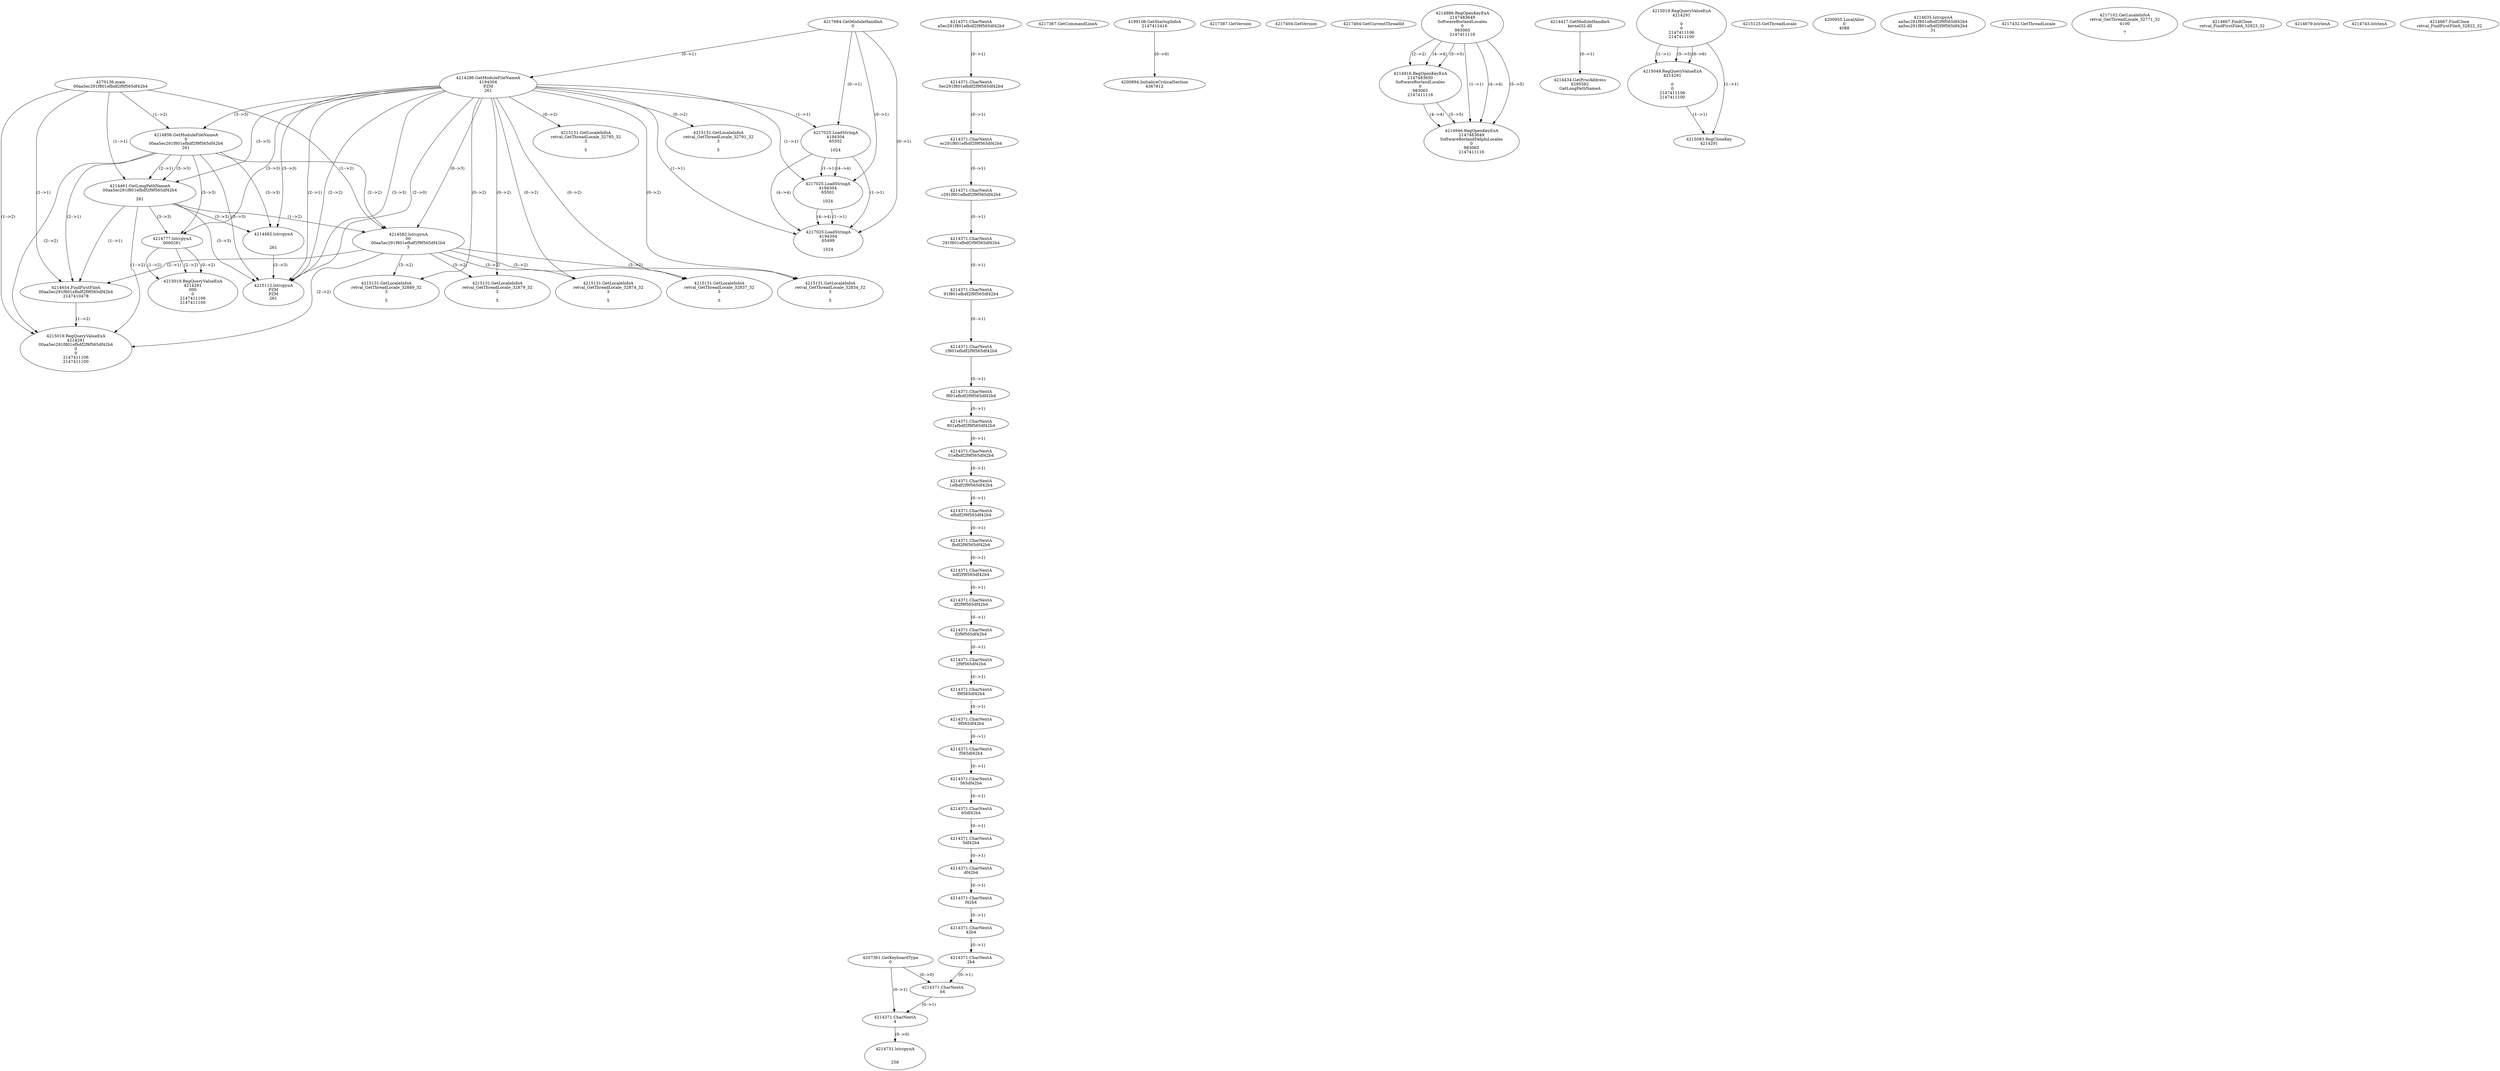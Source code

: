 // Global SCDG with merge call
digraph {
	0 [label="4270136.main
00aa5ec291f801efbdf2f9f565df42b4"]
	1 [label="4217684.GetModuleHandleA
0"]
	2 [label="4207361.GetKeyboardType
0"]
	3 [label="4217367.GetCommandLineA
"]
	4 [label="4199106.GetStartupInfoA
2147412416"]
	5 [label="4217387.GetVersion
"]
	6 [label="4217404.GetVersion
"]
	7 [label="4217464.GetCurrentThreadId
"]
	8 [label="4214286.GetModuleFileNameA
4194304
PZM
261"]
	1 -> 8 [label="(0-->1)"]
	9 [label="4214856.GetModuleFileNameA
0
00aa5ec291f801efbdf2f9f565df42b4
261"]
	0 -> 9 [label="(1-->2)"]
	8 -> 9 [label="(3-->3)"]
	10 [label="4214886.RegOpenKeyExA
2147483649
Software\Borland\Locales
0
983065
2147411116"]
	11 [label="4214916.RegOpenKeyExA
2147483650
Software\Borland\Locales
0
983065
2147411116"]
	10 -> 11 [label="(2-->2)"]
	10 -> 11 [label="(4-->4)"]
	10 -> 11 [label="(5-->5)"]
	12 [label="4214417.GetModuleHandleA
kernel32.dll"]
	13 [label="4214434.GetProcAddress
6295592
GetLongPathNameA"]
	12 -> 13 [label="(0-->1)"]
	14 [label="4214461.GetLongPathNameA
00aa5ec291f801efbdf2f9f565df42b4

261"]
	0 -> 14 [label="(1-->1)"]
	9 -> 14 [label="(2-->1)"]
	8 -> 14 [label="(3-->3)"]
	9 -> 14 [label="(3-->3)"]
	15 [label="4214482.lstrcpynA


261"]
	8 -> 15 [label="(3-->3)"]
	9 -> 15 [label="(3-->3)"]
	14 -> 15 [label="(3-->3)"]
	16 [label="4215019.RegQueryValueExA
4214291

0
0
2147411106
2147411100"]
	17 [label="4215049.RegQueryValueExA
4214291

0
0
2147411106
2147411100"]
	16 -> 17 [label="(1-->1)"]
	16 -> 17 [label="(5-->5)"]
	16 -> 17 [label="(6-->6)"]
	18 [label="4215083.RegCloseKey
4214291"]
	16 -> 18 [label="(1-->1)"]
	17 -> 18 [label="(1-->1)"]
	19 [label="4215112.lstrcpynA
PZM
PZM
261"]
	8 -> 19 [label="(2-->1)"]
	8 -> 19 [label="(2-->2)"]
	8 -> 19 [label="(3-->3)"]
	9 -> 19 [label="(3-->3)"]
	14 -> 19 [label="(3-->3)"]
	15 -> 19 [label="(3-->3)"]
	8 -> 19 [label="(2-->0)"]
	20 [label="4215125.GetThreadLocale
"]
	21 [label="4215131.GetLocaleInfoA
retval_GetThreadLocale_32791_32
3

5"]
	8 -> 21 [label="(0-->2)"]
	22 [label="4217025.LoadStringA
4194304
65502

1024"]
	1 -> 22 [label="(0-->1)"]
	8 -> 22 [label="(1-->1)"]
	23 [label="4200894.InitializeCriticalSection
4367812"]
	4 -> 23 [label="(0-->0)"]
	24 [label="4200955.LocalAlloc
0
4088"]
	25 [label="4214946.RegOpenKeyExA
2147483649
Software\Borland\Delphi\Locales
0
983065
2147411116"]
	10 -> 25 [label="(1-->1)"]
	10 -> 25 [label="(4-->4)"]
	11 -> 25 [label="(4-->4)"]
	10 -> 25 [label="(5-->5)"]
	11 -> 25 [label="(5-->5)"]
	26 [label="4214582.lstrcpynA
00
00aa5ec291f801efbdf2f9f565df42b4
3"]
	0 -> 26 [label="(1-->2)"]
	9 -> 26 [label="(2-->2)"]
	14 -> 26 [label="(1-->2)"]
	8 -> 26 [label="(0-->3)"]
	27 [label="4214371.CharNextA
a5ec291f801efbdf2f9f565df42b4"]
	28 [label="4214371.CharNextA
5ec291f801efbdf2f9f565df42b4"]
	27 -> 28 [label="(0-->1)"]
	29 [label="4214371.CharNextA
ec291f801efbdf2f9f565df42b4"]
	28 -> 29 [label="(0-->1)"]
	30 [label="4214371.CharNextA
c291f801efbdf2f9f565df42b4"]
	29 -> 30 [label="(0-->1)"]
	31 [label="4214371.CharNextA
291f801efbdf2f9f565df42b4"]
	30 -> 31 [label="(0-->1)"]
	32 [label="4214371.CharNextA
91f801efbdf2f9f565df42b4"]
	31 -> 32 [label="(0-->1)"]
	33 [label="4214371.CharNextA
1f801efbdf2f9f565df42b4"]
	32 -> 33 [label="(0-->1)"]
	34 [label="4214371.CharNextA
f801efbdf2f9f565df42b4"]
	33 -> 34 [label="(0-->1)"]
	35 [label="4214371.CharNextA
801efbdf2f9f565df42b4"]
	34 -> 35 [label="(0-->1)"]
	36 [label="4214371.CharNextA
01efbdf2f9f565df42b4"]
	35 -> 36 [label="(0-->1)"]
	37 [label="4214371.CharNextA
1efbdf2f9f565df42b4"]
	36 -> 37 [label="(0-->1)"]
	38 [label="4214371.CharNextA
efbdf2f9f565df42b4"]
	37 -> 38 [label="(0-->1)"]
	39 [label="4214371.CharNextA
fbdf2f9f565df42b4"]
	38 -> 39 [label="(0-->1)"]
	40 [label="4214371.CharNextA
bdf2f9f565df42b4"]
	39 -> 40 [label="(0-->1)"]
	41 [label="4214371.CharNextA
df2f9f565df42b4"]
	40 -> 41 [label="(0-->1)"]
	42 [label="4214371.CharNextA
f2f9f565df42b4"]
	41 -> 42 [label="(0-->1)"]
	43 [label="4214371.CharNextA
2f9f565df42b4"]
	42 -> 43 [label="(0-->1)"]
	44 [label="4214371.CharNextA
f9f565df42b4"]
	43 -> 44 [label="(0-->1)"]
	45 [label="4214371.CharNextA
9f565df42b4"]
	44 -> 45 [label="(0-->1)"]
	46 [label="4214371.CharNextA
f565df42b4"]
	45 -> 46 [label="(0-->1)"]
	47 [label="4214371.CharNextA
565df42b4"]
	46 -> 47 [label="(0-->1)"]
	48 [label="4214371.CharNextA
65df42b4"]
	47 -> 48 [label="(0-->1)"]
	49 [label="4214371.CharNextA
5df42b4"]
	48 -> 49 [label="(0-->1)"]
	50 [label="4214371.CharNextA
df42b4"]
	49 -> 50 [label="(0-->1)"]
	51 [label="4214371.CharNextA
f42b4"]
	50 -> 51 [label="(0-->1)"]
	52 [label="4214371.CharNextA
42b4"]
	51 -> 52 [label="(0-->1)"]
	53 [label="4214371.CharNextA
2b4"]
	52 -> 53 [label="(0-->1)"]
	54 [label="4214371.CharNextA
b4"]
	53 -> 54 [label="(0-->1)"]
	2 -> 54 [label="(0-->0)"]
	55 [label="4214371.CharNextA
4"]
	2 -> 55 [label="(0-->1)"]
	54 -> 55 [label="(0-->1)"]
	56 [label="4214635.lstrcpynA
aa5ec291f801efbdf2f9f565df42b4
aa5ec291f801efbdf2f9f565df42b4
31"]
	57 [label="4214654.FindFirstFileA
00aa5ec291f801efbdf2f9f565df42b4
2147410478"]
	0 -> 57 [label="(1-->1)"]
	9 -> 57 [label="(2-->1)"]
	14 -> 57 [label="(1-->1)"]
	26 -> 57 [label="(2-->1)"]
	58 [label="4215019.RegQueryValueExA
4214291
00aa5ec291f801efbdf2f9f565df42b4
0
0
2147411106
2147411100"]
	0 -> 58 [label="(1-->2)"]
	9 -> 58 [label="(2-->2)"]
	14 -> 58 [label="(1-->2)"]
	26 -> 58 [label="(2-->2)"]
	57 -> 58 [label="(1-->2)"]
	59 [label="4215131.GetLocaleInfoA
retval_GetThreadLocale_32849_32
3

5"]
	8 -> 59 [label="(0-->2)"]
	26 -> 59 [label="(3-->2)"]
	60 [label="4217432.GetThreadLocale
"]
	61 [label="4217102.GetLocaleInfoA
retval_GetThreadLocale_32771_32
4100

7"]
	62 [label="4214667.FindClose
retval_FindFirstFileA_32823_32"]
	63 [label="4214679.lstrlenA
"]
	64 [label="4214731.lstrcpynA


258"]
	55 -> 64 [label="(0-->0)"]
	65 [label="4214743.lstrlenA
"]
	66 [label="4214777.lstrcpynA
00\
00\
261"]
	8 -> 66 [label="(3-->3)"]
	9 -> 66 [label="(3-->3)"]
	14 -> 66 [label="(3-->3)"]
	67 [label="4215019.RegQueryValueExA
4214291
00\
0
0
2147411106
2147411100"]
	66 -> 67 [label="(1-->2)"]
	66 -> 67 [label="(2-->2)"]
	66 -> 67 [label="(0-->2)"]
	68 [label="4215131.GetLocaleInfoA
retval_GetThreadLocale_32874_32
3

5"]
	8 -> 68 [label="(0-->2)"]
	26 -> 68 [label="(3-->2)"]
	69 [label="4215131.GetLocaleInfoA
retval_GetThreadLocale_32834_32
3

5"]
	8 -> 69 [label="(0-->2)"]
	26 -> 69 [label="(3-->2)"]
	70 [label="4214667.FindClose
retval_FindFirstFileA_32822_32"]
	71 [label="4215131.GetLocaleInfoA
retval_GetThreadLocale_32879_32
3

5"]
	8 -> 71 [label="(0-->2)"]
	26 -> 71 [label="(3-->2)"]
	72 [label="4217025.LoadStringA
4194304
65501

1024"]
	1 -> 72 [label="(0-->1)"]
	8 -> 72 [label="(1-->1)"]
	22 -> 72 [label="(1-->1)"]
	22 -> 72 [label="(4-->4)"]
	73 [label="4217025.LoadStringA
4194304
65499

1024"]
	1 -> 73 [label="(0-->1)"]
	8 -> 73 [label="(1-->1)"]
	22 -> 73 [label="(1-->1)"]
	72 -> 73 [label="(1-->1)"]
	22 -> 73 [label="(4-->4)"]
	72 -> 73 [label="(4-->4)"]
	74 [label="4215131.GetLocaleInfoA
retval_GetThreadLocale_32785_32
3

5"]
	8 -> 74 [label="(0-->2)"]
	75 [label="4215131.GetLocaleInfoA
retval_GetThreadLocale_32837_32
3

5"]
	8 -> 75 [label="(0-->2)"]
	26 -> 75 [label="(3-->2)"]
}
